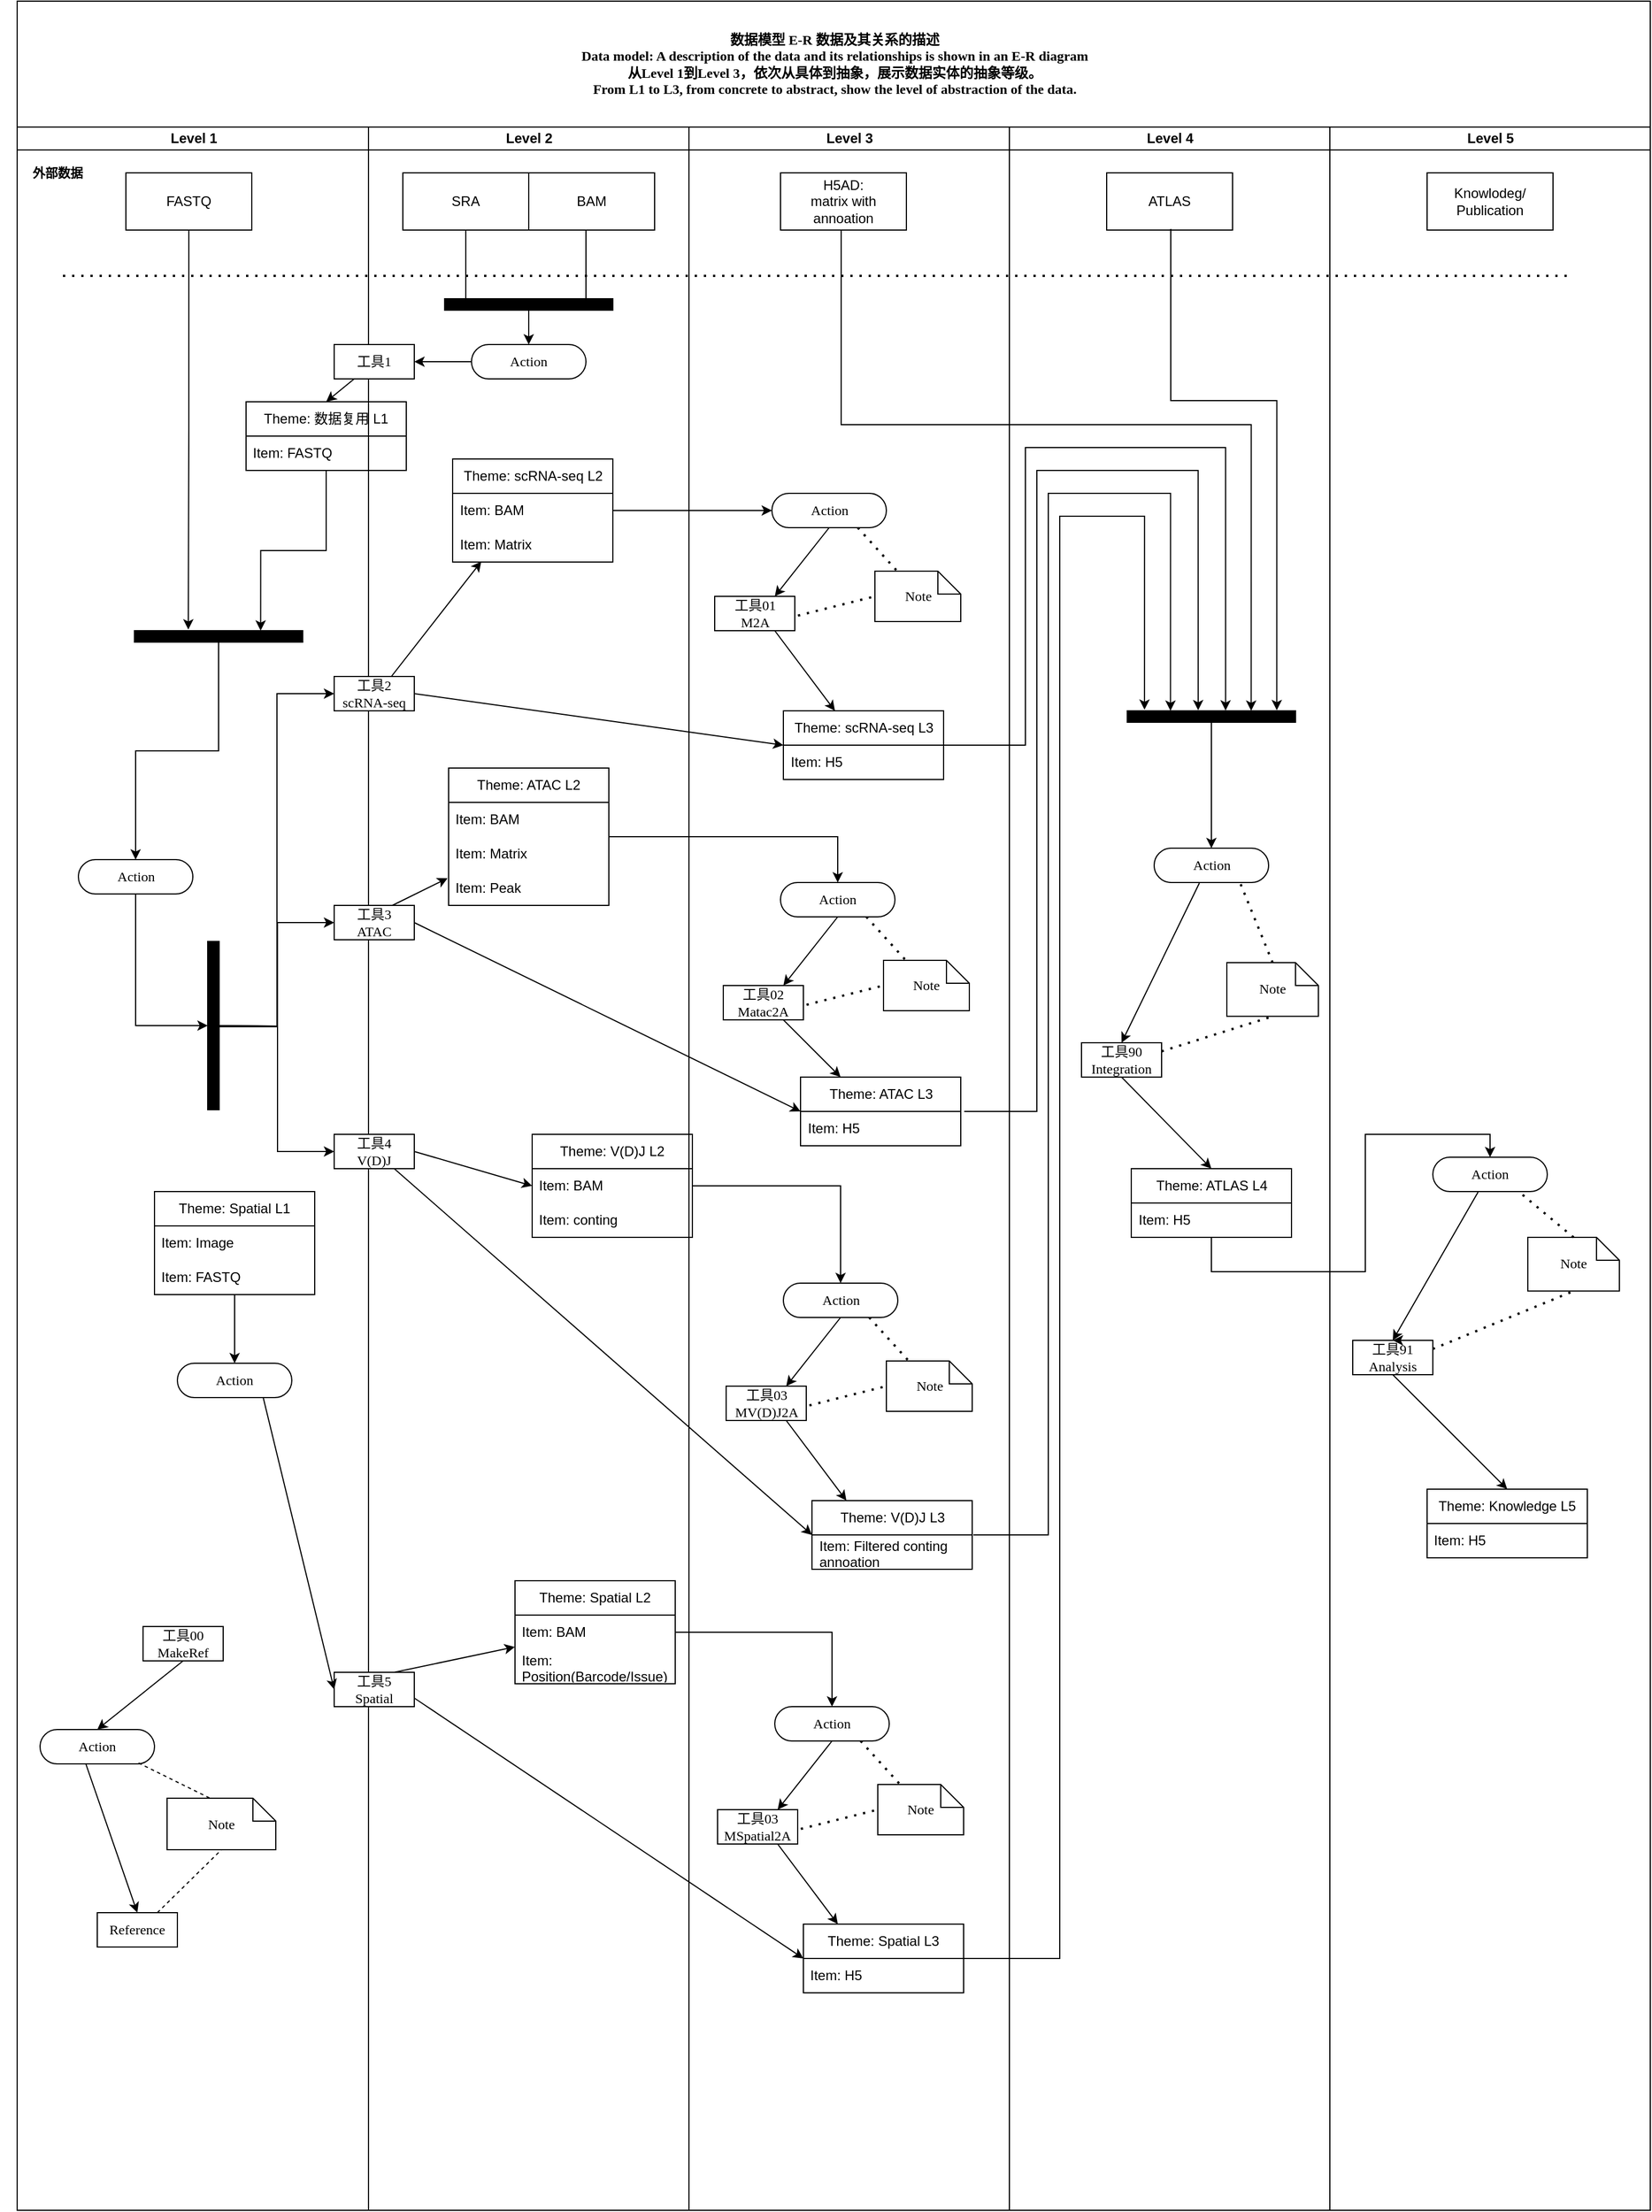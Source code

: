 <mxfile version="24.7.7">
  <diagram name="Page-1" id="0783ab3e-0a74-02c8-0abd-f7b4e66b4bec">
    <mxGraphModel grid="1" page="1" gridSize="10" guides="1" tooltips="1" connect="1" arrows="1" fold="1" pageScale="1" pageWidth="850" pageHeight="1100" background="none" math="0" shadow="0">
      <root>
        <mxCell id="0" />
        <mxCell id="1" parent="0" />
        <mxCell id="1c1d494c118603dd-1" value="&lt;div&gt;数据模型 E-R 数据及其关系的描述&lt;/div&gt;&lt;div&gt;Data model: A description of the data and its relationships is shown in an E-R diagram&lt;/div&gt;&lt;div&gt;从Level 1到Level 3，依次从具体到抽象，展示数据实体的抽象等级。&lt;/div&gt;&lt;div&gt;From L1 to L3, from concrete to abstract, show the level of abstraction of the data.&lt;br&gt;&lt;/div&gt;" style="swimlane;html=1;childLayout=stackLayout;startSize=110;rounded=0;shadow=0;comic=0;labelBackgroundColor=none;strokeWidth=1;fontFamily=Verdana;fontSize=12;align=center;movable=1;resizable=1;rotatable=1;deletable=1;editable=1;locked=0;connectable=1;points=[[0,0,0,0,0],[0,0.25,0,0,0],[0,0.5,0,0,0],[0,0.75,0,0,0],[0,1,0,0,0],[0.25,0,0,0,0],[0.25,1,0,0,0],[0.5,0,0,0,0],[0.5,1,0,0,0],[0.75,0,0,0,0],[0.75,1,0,0,0],[1,0,0,0,0],[1,0.25,0,0,0],[1,0.5,0,0,0],[1,0.75,0,0,0],[1,1,0,0,0]];" vertex="1" parent="1">
          <mxGeometry x="-10" width="1427" height="1930" as="geometry" />
        </mxCell>
        <mxCell id="1c1d494c118603dd-2" value="Level 1" style="swimlane;html=1;startSize=20;" vertex="1" parent="1c1d494c118603dd-1">
          <mxGeometry y="110" width="307" height="1820" as="geometry" />
        </mxCell>
        <mxCell id="jTdXVIfV6DOfH2PD621m-71" value="FASTQ" style="html=1;whiteSpace=wrap;" vertex="1" parent="1c1d494c118603dd-2">
          <mxGeometry x="95" y="40" width="110" height="50" as="geometry" />
        </mxCell>
        <mxCell id="Zb2ArQLjYNTlfSsmac3W-52" style="edgeStyle=orthogonalEdgeStyle;rounded=0;orthogonalLoop=1;jettySize=auto;html=1;entryX=0.5;entryY=0;entryDx=0;entryDy=0;" edge="1" parent="1c1d494c118603dd-2" source="aQWnry6ZGIqSMwxMPUUG-14" target="Zb2ArQLjYNTlfSsmac3W-50">
          <mxGeometry relative="1" as="geometry">
            <Array as="points">
              <mxPoint x="103" y="785" />
            </Array>
          </mxGeometry>
        </mxCell>
        <mxCell id="aQWnry6ZGIqSMwxMPUUG-14" value="Action" style="rounded=1;whiteSpace=wrap;html=1;shadow=0;comic=0;labelBackgroundColor=none;strokeWidth=1;fontFamily=Verdana;fontSize=12;align=center;arcSize=50;" vertex="1" parent="1c1d494c118603dd-2">
          <mxGeometry x="53.5" y="640" width="100" height="30" as="geometry" />
        </mxCell>
        <mxCell id="aQWnry6ZGIqSMwxMPUUG-18" value="" style="endArrow=none;dashed=1;html=1;dashPattern=1 3;strokeWidth=2;rounded=0;" edge="1" parent="1c1d494c118603dd-2">
          <mxGeometry width="50" height="50" relative="1" as="geometry">
            <mxPoint x="40" y="130" as="sourcePoint" />
            <mxPoint x="1360" y="130" as="targetPoint" />
          </mxGeometry>
        </mxCell>
        <mxCell id="aQWnry6ZGIqSMwxMPUUG-20" value="&lt;p style=&quot;line-height: 120%; font-size: 11px;&quot;&gt;外部数据&lt;/p&gt;" style="text;strokeColor=none;fillColor=none;html=1;fontSize=24;fontStyle=1;verticalAlign=middle;align=center;" vertex="1" parent="1c1d494c118603dd-2">
          <mxGeometry x="-15" y="20" width="100" height="40" as="geometry" />
        </mxCell>
        <mxCell id="aQWnry6ZGIqSMwxMPUUG-63" value="" style="edgeStyle=orthogonalEdgeStyle;rounded=0;orthogonalLoop=1;jettySize=auto;html=1;" edge="1" parent="1c1d494c118603dd-2" source="aQWnry6ZGIqSMwxMPUUG-57" target="aQWnry6ZGIqSMwxMPUUG-14">
          <mxGeometry relative="1" as="geometry" />
        </mxCell>
        <mxCell id="aQWnry6ZGIqSMwxMPUUG-57" value="" style="whiteSpace=wrap;html=1;rounded=0;shadow=0;comic=0;labelBackgroundColor=none;strokeWidth=1;fillColor=#000000;fontFamily=Verdana;fontSize=12;align=center;rotation=0;" vertex="1" parent="1c1d494c118603dd-2">
          <mxGeometry x="102.5" y="440" width="147" height="10" as="geometry" />
        </mxCell>
        <mxCell id="aQWnry6ZGIqSMwxMPUUG-82" style="edgeStyle=orthogonalEdgeStyle;rounded=0;orthogonalLoop=1;jettySize=auto;html=1;entryX=0.75;entryY=0;entryDx=0;entryDy=0;" edge="1" parent="1c1d494c118603dd-2" source="aQWnry6ZGIqSMwxMPUUG-43" target="aQWnry6ZGIqSMwxMPUUG-57">
          <mxGeometry relative="1" as="geometry">
            <Array as="points">
              <mxPoint x="270" y="370" />
              <mxPoint x="213" y="370" />
            </Array>
          </mxGeometry>
        </mxCell>
        <mxCell id="aQWnry6ZGIqSMwxMPUUG-43" value="Theme: 数据复用 L1" style="swimlane;fontStyle=0;childLayout=stackLayout;horizontal=1;startSize=30;horizontalStack=0;resizeParent=1;resizeParentMax=0;resizeLast=0;collapsible=1;marginBottom=0;whiteSpace=wrap;html=1;" vertex="1" parent="1c1d494c118603dd-2">
          <mxGeometry x="200" y="240" width="140" height="60" as="geometry">
            <mxRectangle x="60" y="170" width="150" height="30" as="alternateBounds" />
          </mxGeometry>
        </mxCell>
        <mxCell id="aQWnry6ZGIqSMwxMPUUG-44" value="&lt;div&gt;&lt;span style=&quot;background-color: initial;&quot;&gt;Item: FASTQ&lt;/span&gt;&lt;br&gt;&lt;/div&gt;" style="text;strokeColor=none;fillColor=none;align=left;verticalAlign=middle;spacingLeft=4;spacingRight=4;overflow=hidden;points=[[0,0.5],[1,0.5]];portConstraint=eastwest;rotatable=0;whiteSpace=wrap;html=1;" vertex="1" parent="aQWnry6ZGIqSMwxMPUUG-43">
          <mxGeometry y="30" width="140" height="30" as="geometry" />
        </mxCell>
        <mxCell id="aQWnry6ZGIqSMwxMPUUG-81" style="edgeStyle=orthogonalEdgeStyle;rounded=0;orthogonalLoop=1;jettySize=auto;html=1;entryX=0.32;entryY=-0.1;entryDx=0;entryDy=0;entryPerimeter=0;" edge="1" parent="1c1d494c118603dd-2" source="jTdXVIfV6DOfH2PD621m-71" target="aQWnry6ZGIqSMwxMPUUG-57">
          <mxGeometry relative="1" as="geometry" />
        </mxCell>
        <mxCell id="aQWnry6ZGIqSMwxMPUUG-106" value="工具00&lt;div&gt;MakeRef&lt;br&gt;&lt;/div&gt;" style="rounded=0;whiteSpace=wrap;html=1;shadow=0;comic=0;labelBackgroundColor=none;strokeWidth=1;fontFamily=Verdana;fontSize=12;align=center;arcSize=50;" vertex="1" parent="1c1d494c118603dd-2">
          <mxGeometry x="110" y="1310" width="70" height="30" as="geometry" />
        </mxCell>
        <mxCell id="aQWnry6ZGIqSMwxMPUUG-120" value="Action" style="rounded=1;whiteSpace=wrap;html=1;shadow=0;comic=0;labelBackgroundColor=none;strokeWidth=1;fontFamily=Verdana;fontSize=12;align=center;arcSize=50;" vertex="1" parent="1c1d494c118603dd-2">
          <mxGeometry x="20" y="1400" width="100" height="30" as="geometry" />
        </mxCell>
        <mxCell id="aQWnry6ZGIqSMwxMPUUG-125" value="Reference" style="rounded=0;whiteSpace=wrap;html=1;shadow=0;comic=0;labelBackgroundColor=none;strokeWidth=1;fontFamily=Verdana;fontSize=12;align=center;arcSize=50;" vertex="1" parent="1c1d494c118603dd-2">
          <mxGeometry x="70" y="1560" width="70" height="30" as="geometry" />
        </mxCell>
        <mxCell id="aQWnry6ZGIqSMwxMPUUG-128" value="Note" style="shape=note;whiteSpace=wrap;html=1;rounded=0;shadow=0;comic=0;labelBackgroundColor=none;strokeWidth=1;fontFamily=Verdana;fontSize=12;align=center;size=20;" vertex="1" parent="1c1d494c118603dd-2">
          <mxGeometry x="131" y="1460" width="95" height="45" as="geometry" />
        </mxCell>
        <mxCell id="aQWnry6ZGIqSMwxMPUUG-129" value="" style="endArrow=none;dashed=1;html=1;rounded=0;exitX=0.861;exitY=0.975;exitDx=0;exitDy=0;exitPerimeter=0;entryX=0;entryY=0;entryDx=37.5;entryDy=0;entryPerimeter=0;" edge="1" parent="1c1d494c118603dd-2" source="aQWnry6ZGIqSMwxMPUUG-120" target="aQWnry6ZGIqSMwxMPUUG-128">
          <mxGeometry width="50" height="50" relative="1" as="geometry">
            <mxPoint x="410" y="1450" as="sourcePoint" />
            <mxPoint x="460" y="1400" as="targetPoint" />
          </mxGeometry>
        </mxCell>
        <mxCell id="aQWnry6ZGIqSMwxMPUUG-131" value="" style="endArrow=none;dashed=1;html=1;rounded=0;entryX=0.5;entryY=1;entryDx=0;entryDy=0;entryPerimeter=0;exitX=0.75;exitY=0;exitDx=0;exitDy=0;" edge="1" parent="1c1d494c118603dd-2" source="aQWnry6ZGIqSMwxMPUUG-125" target="aQWnry6ZGIqSMwxMPUUG-128">
          <mxGeometry width="50" height="50" relative="1" as="geometry">
            <mxPoint x="90" y="1570" as="sourcePoint" />
            <mxPoint x="140" y="1520" as="targetPoint" />
          </mxGeometry>
        </mxCell>
        <mxCell id="aQWnry6ZGIqSMwxMPUUG-151" value="" style="endArrow=classic;html=1;rounded=0;entryX=0.5;entryY=0;entryDx=0;entryDy=0;" edge="1" parent="1c1d494c118603dd-2" target="aQWnry6ZGIqSMwxMPUUG-125">
          <mxGeometry width="50" height="50" relative="1" as="geometry">
            <mxPoint x="60" y="1430" as="sourcePoint" />
            <mxPoint x="110" y="1380" as="targetPoint" />
          </mxGeometry>
        </mxCell>
        <mxCell id="aQWnry6ZGIqSMwxMPUUG-152" value="" style="endArrow=classic;html=1;rounded=0;entryX=0.5;entryY=0;entryDx=0;entryDy=0;exitX=0.5;exitY=1;exitDx=0;exitDy=0;" edge="1" parent="1c1d494c118603dd-2" source="aQWnry6ZGIqSMwxMPUUG-106" target="aQWnry6ZGIqSMwxMPUUG-120">
          <mxGeometry width="50" height="50" relative="1" as="geometry">
            <mxPoint x="120" y="1390" as="sourcePoint" />
            <mxPoint x="170" y="1340" as="targetPoint" />
          </mxGeometry>
        </mxCell>
        <mxCell id="Zb2ArQLjYNTlfSsmac3W-50" value="" style="whiteSpace=wrap;html=1;rounded=0;shadow=0;comic=0;labelBackgroundColor=none;strokeWidth=1;fillColor=#000000;fontFamily=Verdana;fontSize=12;align=center;rotation=-90;" vertex="1" parent="1c1d494c118603dd-2">
          <mxGeometry x="98" y="780" width="147" height="10" as="geometry" />
        </mxCell>
        <mxCell id="Zb2ArQLjYNTlfSsmac3W-78" style="edgeStyle=orthogonalEdgeStyle;rounded=0;orthogonalLoop=1;jettySize=auto;html=1;entryX=0.5;entryY=0;entryDx=0;entryDy=0;" edge="1" parent="1c1d494c118603dd-2" source="Zb2ArQLjYNTlfSsmac3W-53" target="Zb2ArQLjYNTlfSsmac3W-77">
          <mxGeometry relative="1" as="geometry" />
        </mxCell>
        <mxCell id="Zb2ArQLjYNTlfSsmac3W-53" value="Theme: Spatial L1" style="swimlane;fontStyle=0;childLayout=stackLayout;horizontal=1;startSize=30;horizontalStack=0;resizeParent=1;resizeParentMax=0;resizeLast=0;collapsible=1;marginBottom=0;whiteSpace=wrap;html=1;" vertex="1" parent="1c1d494c118603dd-2">
          <mxGeometry x="120" y="930" width="140" height="90" as="geometry">
            <mxRectangle x="70" y="365" width="100" height="30" as="alternateBounds" />
          </mxGeometry>
        </mxCell>
        <mxCell id="Zb2ArQLjYNTlfSsmac3W-54" value="Item: Image" style="text;strokeColor=none;fillColor=none;align=left;verticalAlign=middle;spacingLeft=4;spacingRight=4;overflow=hidden;points=[[0,0.5],[1,0.5]];portConstraint=eastwest;rotatable=0;whiteSpace=wrap;html=1;" vertex="1" parent="Zb2ArQLjYNTlfSsmac3W-53">
          <mxGeometry y="30" width="140" height="30" as="geometry" />
        </mxCell>
        <mxCell id="Zb2ArQLjYNTlfSsmac3W-76" value="Item: FASTQ" style="text;strokeColor=none;fillColor=none;align=left;verticalAlign=middle;spacingLeft=4;spacingRight=4;overflow=hidden;points=[[0,0.5],[1,0.5]];portConstraint=eastwest;rotatable=0;whiteSpace=wrap;html=1;" vertex="1" parent="Zb2ArQLjYNTlfSsmac3W-53">
          <mxGeometry y="60" width="140" height="30" as="geometry" />
        </mxCell>
        <mxCell id="Zb2ArQLjYNTlfSsmac3W-77" value="Action" style="rounded=1;whiteSpace=wrap;html=1;shadow=0;comic=0;labelBackgroundColor=none;strokeWidth=1;fontFamily=Verdana;fontSize=12;align=center;arcSize=50;" vertex="1" parent="1c1d494c118603dd-2">
          <mxGeometry x="140" y="1080" width="100" height="30" as="geometry" />
        </mxCell>
        <mxCell id="1c1d494c118603dd-3" value="Level 2" style="swimlane;html=1;startSize=20;" vertex="1" parent="1c1d494c118603dd-1">
          <mxGeometry x="307" y="110" width="280" height="1820" as="geometry" />
        </mxCell>
        <mxCell id="aQWnry6ZGIqSMwxMPUUG-6" value="" style="edgeStyle=orthogonalEdgeStyle;rounded=0;orthogonalLoop=1;jettySize=auto;html=1;" edge="1" parent="1c1d494c118603dd-3" source="60571a20871a0731-3" target="1c1d494c118603dd-6">
          <mxGeometry relative="1" as="geometry" />
        </mxCell>
        <mxCell id="60571a20871a0731-3" value="" style="whiteSpace=wrap;html=1;rounded=0;shadow=0;comic=0;labelBackgroundColor=none;strokeWidth=1;fillColor=#000000;fontFamily=Verdana;fontSize=12;align=center;rotation=0;" vertex="1" parent="1c1d494c118603dd-3">
          <mxGeometry x="66.5" y="150" width="147" height="10" as="geometry" />
        </mxCell>
        <mxCell id="1c1d494c118603dd-14" value="工具2&lt;div&gt;scRNA-seq&lt;/div&gt;" style="rounded=0;whiteSpace=wrap;html=1;shadow=0;comic=0;labelBackgroundColor=none;strokeWidth=1;fontFamily=Verdana;fontSize=12;align=center;arcSize=50;" vertex="1" parent="1c1d494c118603dd-3">
          <mxGeometry x="-30" y="480" width="70" height="30" as="geometry" />
        </mxCell>
        <mxCell id="jTdXVIfV6DOfH2PD621m-72" value="SRA" style="html=1;whiteSpace=wrap;" vertex="1" parent="1c1d494c118603dd-3">
          <mxGeometry x="30" y="40" width="110" height="50" as="geometry" />
        </mxCell>
        <mxCell id="jTdXVIfV6DOfH2PD621m-73" value="BAM" style="html=1;whiteSpace=wrap;" vertex="1" parent="1c1d494c118603dd-3">
          <mxGeometry x="140" y="40" width="110" height="50" as="geometry" />
        </mxCell>
        <mxCell id="1c1d494c118603dd-10" value="工具1" style="rounded=0;whiteSpace=wrap;html=1;shadow=0;comic=0;labelBackgroundColor=none;strokeWidth=1;fontFamily=Verdana;fontSize=12;align=center;arcSize=50;" vertex="1" parent="1c1d494c118603dd-3">
          <mxGeometry x="-30" y="190" width="70" height="30" as="geometry" />
        </mxCell>
        <mxCell id="aQWnry6ZGIqSMwxMPUUG-8" value="" style="edgeStyle=orthogonalEdgeStyle;rounded=0;orthogonalLoop=1;jettySize=auto;html=1;entryX=1;entryY=0.5;entryDx=0;entryDy=0;" edge="1" parent="1c1d494c118603dd-3" source="1c1d494c118603dd-6" target="1c1d494c118603dd-10">
          <mxGeometry relative="1" as="geometry" />
        </mxCell>
        <mxCell id="1c1d494c118603dd-6" value="Action" style="rounded=1;whiteSpace=wrap;html=1;shadow=0;comic=0;labelBackgroundColor=none;strokeWidth=1;fontFamily=Verdana;fontSize=12;align=center;arcSize=50;" vertex="1" parent="1c1d494c118603dd-3">
          <mxGeometry x="90" y="190" width="100" height="30" as="geometry" />
        </mxCell>
        <mxCell id="aQWnry6ZGIqSMwxMPUUG-23" value="Theme: scRNA-seq L2" style="swimlane;fontStyle=0;childLayout=stackLayout;horizontal=1;startSize=30;horizontalStack=0;resizeParent=1;resizeParentMax=0;resizeLast=0;collapsible=1;marginBottom=0;whiteSpace=wrap;html=1;" vertex="1" parent="1c1d494c118603dd-3">
          <mxGeometry x="73.5" y="290" width="140" height="90" as="geometry">
            <mxRectangle x="70" y="365" width="100" height="30" as="alternateBounds" />
          </mxGeometry>
        </mxCell>
        <mxCell id="aQWnry6ZGIqSMwxMPUUG-24" value="Item: BAM" style="text;strokeColor=none;fillColor=none;align=left;verticalAlign=middle;spacingLeft=4;spacingRight=4;overflow=hidden;points=[[0,0.5],[1,0.5]];portConstraint=eastwest;rotatable=0;whiteSpace=wrap;html=1;" vertex="1" parent="aQWnry6ZGIqSMwxMPUUG-23">
          <mxGeometry y="30" width="140" height="30" as="geometry" />
        </mxCell>
        <mxCell id="aQWnry6ZGIqSMwxMPUUG-25" value="Item:&amp;nbsp;Matrix" style="text;strokeColor=none;fillColor=none;align=left;verticalAlign=middle;spacingLeft=4;spacingRight=4;overflow=hidden;points=[[0,0.5],[1,0.5]];portConstraint=eastwest;rotatable=0;whiteSpace=wrap;html=1;" vertex="1" parent="aQWnry6ZGIqSMwxMPUUG-23">
          <mxGeometry y="60" width="140" height="30" as="geometry" />
        </mxCell>
        <mxCell id="aQWnry6ZGIqSMwxMPUUG-53" value="" style="endArrow=none;html=1;rounded=0;entryX=0.5;entryY=1;entryDx=0;entryDy=0;" edge="1" parent="1c1d494c118603dd-3" target="jTdXVIfV6DOfH2PD621m-72">
          <mxGeometry width="50" height="50" relative="1" as="geometry">
            <mxPoint x="85" y="150" as="sourcePoint" />
            <mxPoint x="135" y="100" as="targetPoint" />
          </mxGeometry>
        </mxCell>
        <mxCell id="aQWnry6ZGIqSMwxMPUUG-54" value="" style="endArrow=none;html=1;rounded=0;entryX=0.5;entryY=1;entryDx=0;entryDy=0;" edge="1" parent="1c1d494c118603dd-3">
          <mxGeometry width="50" height="50" relative="1" as="geometry">
            <mxPoint x="190" y="150" as="sourcePoint" />
            <mxPoint x="190" y="90" as="targetPoint" />
          </mxGeometry>
        </mxCell>
        <mxCell id="aQWnry6ZGIqSMwxMPUUG-85" value="" style="endArrow=classic;html=1;rounded=0;entryX=0.179;entryY=0.983;entryDx=0;entryDy=0;entryPerimeter=0;" edge="1" parent="1c1d494c118603dd-3" target="aQWnry6ZGIqSMwxMPUUG-25">
          <mxGeometry width="50" height="50" relative="1" as="geometry">
            <mxPoint x="20" y="480" as="sourcePoint" />
            <mxPoint x="70" y="430" as="targetPoint" />
          </mxGeometry>
        </mxCell>
        <mxCell id="aQWnry6ZGIqSMwxMPUUG-90" value="工具3&lt;div&gt;ATAC&lt;/div&gt;" style="rounded=0;whiteSpace=wrap;html=1;shadow=0;comic=0;labelBackgroundColor=none;strokeWidth=1;fontFamily=Verdana;fontSize=12;align=center;arcSize=50;" vertex="1" parent="1c1d494c118603dd-3">
          <mxGeometry x="-30" y="680" width="70" height="30" as="geometry" />
        </mxCell>
        <mxCell id="aQWnry6ZGIqSMwxMPUUG-92" value="Theme: ATAC L2" style="swimlane;fontStyle=0;childLayout=stackLayout;horizontal=1;startSize=30;horizontalStack=0;resizeParent=1;resizeParentMax=0;resizeLast=0;collapsible=1;marginBottom=0;whiteSpace=wrap;html=1;" vertex="1" parent="1c1d494c118603dd-3">
          <mxGeometry x="70" y="560" width="140" height="120" as="geometry">
            <mxRectangle x="70" y="365" width="100" height="30" as="alternateBounds" />
          </mxGeometry>
        </mxCell>
        <mxCell id="aQWnry6ZGIqSMwxMPUUG-93" value="Item: BAM" style="text;strokeColor=none;fillColor=none;align=left;verticalAlign=middle;spacingLeft=4;spacingRight=4;overflow=hidden;points=[[0,0.5],[1,0.5]];portConstraint=eastwest;rotatable=0;whiteSpace=wrap;html=1;" vertex="1" parent="aQWnry6ZGIqSMwxMPUUG-92">
          <mxGeometry y="30" width="140" height="30" as="geometry" />
        </mxCell>
        <mxCell id="aQWnry6ZGIqSMwxMPUUG-94" value="Item:&amp;nbsp;Matrix" style="text;strokeColor=none;fillColor=none;align=left;verticalAlign=middle;spacingLeft=4;spacingRight=4;overflow=hidden;points=[[0,0.5],[1,0.5]];portConstraint=eastwest;rotatable=0;whiteSpace=wrap;html=1;" vertex="1" parent="aQWnry6ZGIqSMwxMPUUG-92">
          <mxGeometry y="60" width="140" height="30" as="geometry" />
        </mxCell>
        <mxCell id="aQWnry6ZGIqSMwxMPUUG-97" value="Item: Peak" style="text;strokeColor=none;fillColor=none;align=left;verticalAlign=middle;spacingLeft=4;spacingRight=4;overflow=hidden;points=[[0,0.5],[1,0.5]];portConstraint=eastwest;rotatable=0;whiteSpace=wrap;html=1;" vertex="1" parent="aQWnry6ZGIqSMwxMPUUG-92">
          <mxGeometry y="90" width="140" height="30" as="geometry" />
        </mxCell>
        <mxCell id="aQWnry6ZGIqSMwxMPUUG-101" value="" style="endArrow=classic;html=1;rounded=0;entryX=-0.006;entryY=0.208;entryDx=0;entryDy=0;entryPerimeter=0;" edge="1" parent="1c1d494c118603dd-3" target="aQWnry6ZGIqSMwxMPUUG-97">
          <mxGeometry width="50" height="50" relative="1" as="geometry">
            <mxPoint x="20.84" y="680" as="sourcePoint" />
            <mxPoint x="66.5" y="630.75" as="targetPoint" />
          </mxGeometry>
        </mxCell>
        <mxCell id="aQWnry6ZGIqSMwxMPUUG-104" value="工具4&lt;div&gt;V(D)J&lt;/div&gt;" style="rounded=0;whiteSpace=wrap;html=1;shadow=0;comic=0;labelBackgroundColor=none;strokeWidth=1;fontFamily=Verdana;fontSize=12;align=center;arcSize=50;" vertex="1" parent="1c1d494c118603dd-3">
          <mxGeometry x="-30" y="880" width="70" height="30" as="geometry" />
        </mxCell>
        <mxCell id="Zb2ArQLjYNTlfSsmac3W-18" value="Theme: V(D)J L2" style="swimlane;fontStyle=0;childLayout=stackLayout;horizontal=1;startSize=30;horizontalStack=0;resizeParent=1;resizeParentMax=0;resizeLast=0;collapsible=1;marginBottom=0;whiteSpace=wrap;html=1;" vertex="1" parent="1c1d494c118603dd-3">
          <mxGeometry x="143" y="880" width="140" height="90" as="geometry">
            <mxRectangle x="70" y="365" width="100" height="30" as="alternateBounds" />
          </mxGeometry>
        </mxCell>
        <mxCell id="Zb2ArQLjYNTlfSsmac3W-19" value="Item: BAM" style="text;strokeColor=none;fillColor=none;align=left;verticalAlign=middle;spacingLeft=4;spacingRight=4;overflow=hidden;points=[[0,0.5],[1,0.5]];portConstraint=eastwest;rotatable=0;whiteSpace=wrap;html=1;" vertex="1" parent="Zb2ArQLjYNTlfSsmac3W-18">
          <mxGeometry y="30" width="140" height="30" as="geometry" />
        </mxCell>
        <mxCell id="Zb2ArQLjYNTlfSsmac3W-21" value="Item: conting" style="text;strokeColor=none;fillColor=none;align=left;verticalAlign=middle;spacingLeft=4;spacingRight=4;overflow=hidden;points=[[0,0.5],[1,0.5]];portConstraint=eastwest;rotatable=0;whiteSpace=wrap;html=1;" vertex="1" parent="Zb2ArQLjYNTlfSsmac3W-18">
          <mxGeometry y="60" width="140" height="30" as="geometry" />
        </mxCell>
        <mxCell id="Zb2ArQLjYNTlfSsmac3W-38" value="工具5&lt;div&gt;Spatial&lt;br&gt;&lt;/div&gt;" style="rounded=0;whiteSpace=wrap;html=1;shadow=0;comic=0;labelBackgroundColor=none;strokeWidth=1;fontFamily=Verdana;fontSize=12;align=center;arcSize=50;" vertex="1" parent="1c1d494c118603dd-3">
          <mxGeometry x="-30" y="1350" width="70" height="30" as="geometry" />
        </mxCell>
        <mxCell id="Zb2ArQLjYNTlfSsmac3W-47" value="Theme: Spatial L2" style="swimlane;fontStyle=0;childLayout=stackLayout;horizontal=1;startSize=30;horizontalStack=0;resizeParent=1;resizeParentMax=0;resizeLast=0;collapsible=1;marginBottom=0;whiteSpace=wrap;html=1;" vertex="1" parent="1c1d494c118603dd-3">
          <mxGeometry x="128" y="1270" width="140" height="90" as="geometry">
            <mxRectangle x="66.5" y="1220" width="100" height="30" as="alternateBounds" />
          </mxGeometry>
        </mxCell>
        <mxCell id="Zb2ArQLjYNTlfSsmac3W-48" value="Item: BAM" style="text;strokeColor=none;fillColor=none;align=left;verticalAlign=middle;spacingLeft=4;spacingRight=4;overflow=hidden;points=[[0,0.5],[1,0.5]];portConstraint=eastwest;rotatable=0;whiteSpace=wrap;html=1;" vertex="1" parent="Zb2ArQLjYNTlfSsmac3W-47">
          <mxGeometry y="30" width="140" height="30" as="geometry" />
        </mxCell>
        <mxCell id="Zb2ArQLjYNTlfSsmac3W-49" value="Item: Position(Barcode/Issue)" style="text;strokeColor=none;fillColor=none;align=left;verticalAlign=middle;spacingLeft=4;spacingRight=4;overflow=hidden;points=[[0,0.5],[1,0.5]];portConstraint=eastwest;rotatable=0;whiteSpace=wrap;html=1;" vertex="1" parent="Zb2ArQLjYNTlfSsmac3W-47">
          <mxGeometry y="60" width="140" height="30" as="geometry" />
        </mxCell>
        <mxCell id="Zb2ArQLjYNTlfSsmac3W-80" value="" style="endArrow=classic;html=1;rounded=0;exitX=0.75;exitY=0;exitDx=0;exitDy=0;entryX=-0.001;entryY=0.928;entryDx=0;entryDy=0;entryPerimeter=0;" edge="1" parent="1c1d494c118603dd-3" source="Zb2ArQLjYNTlfSsmac3W-38" target="Zb2ArQLjYNTlfSsmac3W-48">
          <mxGeometry width="50" height="50" relative="1" as="geometry">
            <mxPoint x="53" y="1140" as="sourcePoint" />
            <mxPoint x="103" y="1090" as="targetPoint" />
          </mxGeometry>
        </mxCell>
        <mxCell id="Zb2ArQLjYNTlfSsmac3W-143" value="" style="endArrow=classic;html=1;rounded=0;entryX=0;entryY=0.5;entryDx=0;entryDy=0;exitX=1;exitY=0.5;exitDx=0;exitDy=0;" edge="1" parent="1c1d494c118603dd-3" source="aQWnry6ZGIqSMwxMPUUG-104" target="Zb2ArQLjYNTlfSsmac3W-19">
          <mxGeometry width="50" height="50" relative="1" as="geometry">
            <mxPoint x="43" y="900" as="sourcePoint" />
            <mxPoint x="93" y="850" as="targetPoint" />
          </mxGeometry>
        </mxCell>
        <mxCell id="1c1d494c118603dd-4" value="Level 3" style="swimlane;html=1;startSize=20;" vertex="1" parent="1c1d494c118603dd-1">
          <mxGeometry x="587" y="110" width="280" height="1820" as="geometry">
            <mxRectangle x="500" y="20" width="40" height="970" as="alternateBounds" />
          </mxGeometry>
        </mxCell>
        <mxCell id="aQWnry6ZGIqSMwxMPUUG-19" value="&lt;div&gt;H5AD: &lt;br&gt;&lt;/div&gt;&lt;div&gt;matrix with annoation&lt;br&gt;&lt;/div&gt;" style="html=1;whiteSpace=wrap;" vertex="1" parent="1c1d494c118603dd-4">
          <mxGeometry x="80" y="40" width="110" height="50" as="geometry" />
        </mxCell>
        <mxCell id="aQWnry6ZGIqSMwxMPUUG-31" value="Theme: scRNA-seq L3" style="swimlane;fontStyle=0;childLayout=stackLayout;horizontal=1;startSize=30;horizontalStack=0;resizeParent=1;resizeParentMax=0;resizeLast=0;collapsible=1;marginBottom=0;whiteSpace=wrap;html=1;" vertex="1" parent="1c1d494c118603dd-4">
          <mxGeometry x="82.5" y="510" width="140" height="60" as="geometry">
            <mxRectangle x="70" y="365" width="100" height="30" as="alternateBounds" />
          </mxGeometry>
        </mxCell>
        <mxCell id="aQWnry6ZGIqSMwxMPUUG-32" value="Item: H5" style="text;strokeColor=none;fillColor=none;align=left;verticalAlign=middle;spacingLeft=4;spacingRight=4;overflow=hidden;points=[[0,0.5],[1,0.5]];portConstraint=eastwest;rotatable=0;whiteSpace=wrap;html=1;" vertex="1" parent="aQWnry6ZGIqSMwxMPUUG-31">
          <mxGeometry y="30" width="140" height="30" as="geometry" />
        </mxCell>
        <mxCell id="aQWnry6ZGIqSMwxMPUUG-98" value="Theme: ATAC L3" style="swimlane;fontStyle=0;childLayout=stackLayout;horizontal=1;startSize=30;horizontalStack=0;resizeParent=1;resizeParentMax=0;resizeLast=0;collapsible=1;marginBottom=0;whiteSpace=wrap;html=1;" vertex="1" parent="1c1d494c118603dd-4">
          <mxGeometry x="97.5" y="830" width="140" height="60" as="geometry">
            <mxRectangle x="70" y="365" width="100" height="30" as="alternateBounds" />
          </mxGeometry>
        </mxCell>
        <mxCell id="aQWnry6ZGIqSMwxMPUUG-99" value="Item:&amp;nbsp;&lt;span style=&quot;background-color: initial;&quot;&gt;H5&lt;/span&gt;" style="text;strokeColor=none;fillColor=none;align=left;verticalAlign=middle;spacingLeft=4;spacingRight=4;overflow=hidden;points=[[0,0.5],[1,0.5]];portConstraint=eastwest;rotatable=0;whiteSpace=wrap;html=1;" vertex="1" parent="aQWnry6ZGIqSMwxMPUUG-98">
          <mxGeometry y="30" width="140" height="30" as="geometry" />
        </mxCell>
        <mxCell id="aQWnry6ZGIqSMwxMPUUG-124" value="工具01&lt;div&gt;M2A&lt;/div&gt;" style="rounded=0;whiteSpace=wrap;html=1;shadow=0;comic=0;labelBackgroundColor=none;strokeWidth=1;fontFamily=Verdana;fontSize=12;align=center;arcSize=50;" vertex="1" parent="1c1d494c118603dd-4">
          <mxGeometry x="22.5" y="410" width="70" height="30" as="geometry" />
        </mxCell>
        <mxCell id="aQWnry6ZGIqSMwxMPUUG-121" value="Action" style="rounded=1;whiteSpace=wrap;html=1;shadow=0;comic=0;labelBackgroundColor=none;strokeWidth=1;fontFamily=Verdana;fontSize=12;align=center;arcSize=50;" vertex="1" parent="1c1d494c118603dd-4">
          <mxGeometry x="72.5" y="320" width="100" height="30" as="geometry" />
        </mxCell>
        <mxCell id="aQWnry6ZGIqSMwxMPUUG-141" value="Note" style="shape=note;whiteSpace=wrap;html=1;rounded=0;shadow=0;comic=0;labelBackgroundColor=none;strokeWidth=1;fontFamily=Verdana;fontSize=12;align=center;size=20;" vertex="1" parent="1c1d494c118603dd-4">
          <mxGeometry x="162.5" y="388" width="75" height="44" as="geometry" />
        </mxCell>
        <mxCell id="aQWnry6ZGIqSMwxMPUUG-146" value="" style="endArrow=classic;html=1;rounded=0;entryX=0.75;entryY=0;entryDx=0;entryDy=0;exitX=0.5;exitY=1;exitDx=0;exitDy=0;" edge="1" parent="1c1d494c118603dd-4" source="aQWnry6ZGIqSMwxMPUUG-121" target="aQWnry6ZGIqSMwxMPUUG-124">
          <mxGeometry width="50" height="50" relative="1" as="geometry">
            <mxPoint x="82.5" y="400" as="sourcePoint" />
            <mxPoint x="132.5" y="350" as="targetPoint" />
          </mxGeometry>
        </mxCell>
        <mxCell id="aQWnry6ZGIqSMwxMPUUG-147" value="" style="endArrow=classic;html=1;rounded=0;exitX=0.75;exitY=1;exitDx=0;exitDy=0;entryX=0.322;entryY=0;entryDx=0;entryDy=0;entryPerimeter=0;" edge="1" parent="1c1d494c118603dd-4" source="aQWnry6ZGIqSMwxMPUUG-124" target="aQWnry6ZGIqSMwxMPUUG-31">
          <mxGeometry width="50" height="50" relative="1" as="geometry">
            <mxPoint x="102.5" y="490" as="sourcePoint" />
            <mxPoint x="152.5" y="440" as="targetPoint" />
          </mxGeometry>
        </mxCell>
        <mxCell id="aQWnry6ZGIqSMwxMPUUG-148" value="" style="endArrow=none;dashed=1;html=1;dashPattern=1 3;strokeWidth=2;rounded=0;exitX=0.75;exitY=1;exitDx=0;exitDy=0;entryX=0.25;entryY=-0.019;entryDx=0;entryDy=0;entryPerimeter=0;" edge="1" parent="1c1d494c118603dd-4" source="aQWnry6ZGIqSMwxMPUUG-121" target="aQWnry6ZGIqSMwxMPUUG-141">
          <mxGeometry width="50" height="50" relative="1" as="geometry">
            <mxPoint x="102.5" y="460" as="sourcePoint" />
            <mxPoint x="152.5" y="410" as="targetPoint" />
          </mxGeometry>
        </mxCell>
        <mxCell id="aQWnry6ZGIqSMwxMPUUG-149" value="" style="endArrow=none;dashed=1;html=1;dashPattern=1 3;strokeWidth=2;rounded=0;entryX=0;entryY=0.5;entryDx=0;entryDy=0;entryPerimeter=0;exitX=1.039;exitY=0.561;exitDx=0;exitDy=0;exitPerimeter=0;" edge="1" parent="1c1d494c118603dd-4" source="aQWnry6ZGIqSMwxMPUUG-124" target="aQWnry6ZGIqSMwxMPUUG-141">
          <mxGeometry width="50" height="50" relative="1" as="geometry">
            <mxPoint x="162.5" y="510" as="sourcePoint" />
            <mxPoint x="212.5" y="460" as="targetPoint" />
          </mxGeometry>
        </mxCell>
        <mxCell id="Zb2ArQLjYNTlfSsmac3W-1" value="" style="endArrow=classic;html=1;rounded=0;entryX=0.75;entryY=0;entryDx=0;entryDy=0;exitX=0.5;exitY=1;exitDx=0;exitDy=0;" edge="1" parent="1c1d494c118603dd-4" source="Zb2ArQLjYNTlfSsmac3W-8" target="Zb2ArQLjYNTlfSsmac3W-7">
          <mxGeometry width="50" height="50" relative="1" as="geometry">
            <mxPoint x="90" y="740" as="sourcePoint" />
            <mxPoint x="140" y="690" as="targetPoint" />
          </mxGeometry>
        </mxCell>
        <mxCell id="Zb2ArQLjYNTlfSsmac3W-2" value="" style="endArrow=classic;html=1;rounded=0;exitX=0.75;exitY=1;exitDx=0;exitDy=0;entryX=0.25;entryY=0;entryDx=0;entryDy=0;" edge="1" parent="1c1d494c118603dd-4" source="Zb2ArQLjYNTlfSsmac3W-7" target="aQWnry6ZGIqSMwxMPUUG-98">
          <mxGeometry width="50" height="50" relative="1" as="geometry">
            <mxPoint x="110" y="830" as="sourcePoint" />
            <mxPoint x="135.08" y="850" as="targetPoint" />
          </mxGeometry>
        </mxCell>
        <mxCell id="Zb2ArQLjYNTlfSsmac3W-3" value="" style="endArrow=none;dashed=1;html=1;dashPattern=1 3;strokeWidth=2;rounded=0;exitX=0.75;exitY=1;exitDx=0;exitDy=0;entryX=0.25;entryY=-0.019;entryDx=0;entryDy=0;entryPerimeter=0;" edge="1" parent="1c1d494c118603dd-4" source="Zb2ArQLjYNTlfSsmac3W-8" target="Zb2ArQLjYNTlfSsmac3W-9">
          <mxGeometry width="50" height="50" relative="1" as="geometry">
            <mxPoint x="110" y="800" as="sourcePoint" />
            <mxPoint x="160" y="750" as="targetPoint" />
          </mxGeometry>
        </mxCell>
        <mxCell id="Zb2ArQLjYNTlfSsmac3W-4" value="" style="endArrow=none;dashed=1;html=1;dashPattern=1 3;strokeWidth=2;rounded=0;entryX=0;entryY=0.5;entryDx=0;entryDy=0;entryPerimeter=0;exitX=1.039;exitY=0.561;exitDx=0;exitDy=0;exitPerimeter=0;" edge="1" parent="1c1d494c118603dd-4" source="Zb2ArQLjYNTlfSsmac3W-7" target="Zb2ArQLjYNTlfSsmac3W-9">
          <mxGeometry width="50" height="50" relative="1" as="geometry">
            <mxPoint x="170" y="850" as="sourcePoint" />
            <mxPoint x="220" y="800" as="targetPoint" />
          </mxGeometry>
        </mxCell>
        <mxCell id="Zb2ArQLjYNTlfSsmac3W-7" value="工具02&lt;div&gt;Matac2A&lt;/div&gt;" style="rounded=0;whiteSpace=wrap;html=1;shadow=0;comic=0;labelBackgroundColor=none;strokeWidth=1;fontFamily=Verdana;fontSize=12;align=center;arcSize=50;" vertex="1" parent="1c1d494c118603dd-4">
          <mxGeometry x="30" y="750" width="70" height="30" as="geometry" />
        </mxCell>
        <mxCell id="Zb2ArQLjYNTlfSsmac3W-8" value="Action" style="rounded=1;whiteSpace=wrap;html=1;shadow=0;comic=0;labelBackgroundColor=none;strokeWidth=1;fontFamily=Verdana;fontSize=12;align=center;arcSize=50;" vertex="1" parent="1c1d494c118603dd-4">
          <mxGeometry x="80" y="660" width="100" height="30" as="geometry" />
        </mxCell>
        <mxCell id="Zb2ArQLjYNTlfSsmac3W-9" value="Note" style="shape=note;whiteSpace=wrap;html=1;rounded=0;shadow=0;comic=0;labelBackgroundColor=none;strokeWidth=1;fontFamily=Verdana;fontSize=12;align=center;size=20;" vertex="1" parent="1c1d494c118603dd-4">
          <mxGeometry x="170" y="728" width="75" height="44" as="geometry" />
        </mxCell>
        <mxCell id="Zb2ArQLjYNTlfSsmac3W-23" value="Theme:&amp;nbsp;V(D)J L3" style="swimlane;fontStyle=0;childLayout=stackLayout;horizontal=1;startSize=30;horizontalStack=0;resizeParent=1;resizeParentMax=0;resizeLast=0;collapsible=1;marginBottom=0;whiteSpace=wrap;html=1;" vertex="1" parent="1c1d494c118603dd-4">
          <mxGeometry x="107.5" y="1200" width="140" height="60" as="geometry">
            <mxRectangle x="70" y="365" width="100" height="30" as="alternateBounds" />
          </mxGeometry>
        </mxCell>
        <mxCell id="Zb2ArQLjYNTlfSsmac3W-24" value="Item: &lt;span style=&quot;background-color: initial;&quot;&gt;Filtered conting annoation&lt;br&gt;&lt;/span&gt;" style="text;strokeColor=none;fillColor=none;align=left;verticalAlign=middle;spacingLeft=4;spacingRight=4;overflow=hidden;points=[[0,0.5],[1,0.5]];portConstraint=eastwest;rotatable=0;whiteSpace=wrap;html=1;" vertex="1" parent="Zb2ArQLjYNTlfSsmac3W-23">
          <mxGeometry y="30" width="140" height="30" as="geometry" />
        </mxCell>
        <mxCell id="Zb2ArQLjYNTlfSsmac3W-25" value="" style="endArrow=classic;html=1;rounded=0;entryX=0.75;entryY=0;entryDx=0;entryDy=0;exitX=0.5;exitY=1;exitDx=0;exitDy=0;" edge="1" parent="1c1d494c118603dd-4" source="Zb2ArQLjYNTlfSsmac3W-30" target="Zb2ArQLjYNTlfSsmac3W-29">
          <mxGeometry width="50" height="50" relative="1" as="geometry">
            <mxPoint x="92.5" y="1090" as="sourcePoint" />
            <mxPoint x="142.5" y="1040" as="targetPoint" />
          </mxGeometry>
        </mxCell>
        <mxCell id="Zb2ArQLjYNTlfSsmac3W-26" value="" style="endArrow=classic;html=1;rounded=0;exitX=0.75;exitY=1;exitDx=0;exitDy=0;entryX=0.322;entryY=0;entryDx=0;entryDy=0;entryPerimeter=0;" edge="1" parent="1c1d494c118603dd-4" source="Zb2ArQLjYNTlfSsmac3W-29">
          <mxGeometry width="50" height="50" relative="1" as="geometry">
            <mxPoint x="112.5" y="1180" as="sourcePoint" />
            <mxPoint x="137.58" y="1200" as="targetPoint" />
          </mxGeometry>
        </mxCell>
        <mxCell id="Zb2ArQLjYNTlfSsmac3W-27" value="" style="endArrow=none;dashed=1;html=1;dashPattern=1 3;strokeWidth=2;rounded=0;exitX=0.75;exitY=1;exitDx=0;exitDy=0;entryX=0.25;entryY=-0.019;entryDx=0;entryDy=0;entryPerimeter=0;" edge="1" parent="1c1d494c118603dd-4" source="Zb2ArQLjYNTlfSsmac3W-30" target="Zb2ArQLjYNTlfSsmac3W-31">
          <mxGeometry width="50" height="50" relative="1" as="geometry">
            <mxPoint x="112.5" y="1150" as="sourcePoint" />
            <mxPoint x="162.5" y="1100" as="targetPoint" />
          </mxGeometry>
        </mxCell>
        <mxCell id="Zb2ArQLjYNTlfSsmac3W-28" value="" style="endArrow=none;dashed=1;html=1;dashPattern=1 3;strokeWidth=2;rounded=0;entryX=0;entryY=0.5;entryDx=0;entryDy=0;entryPerimeter=0;exitX=1.039;exitY=0.561;exitDx=0;exitDy=0;exitPerimeter=0;" edge="1" parent="1c1d494c118603dd-4" source="Zb2ArQLjYNTlfSsmac3W-29" target="Zb2ArQLjYNTlfSsmac3W-31">
          <mxGeometry width="50" height="50" relative="1" as="geometry">
            <mxPoint x="172.5" y="1200" as="sourcePoint" />
            <mxPoint x="222.5" y="1150" as="targetPoint" />
          </mxGeometry>
        </mxCell>
        <mxCell id="Zb2ArQLjYNTlfSsmac3W-29" value="工具03&lt;div&gt;MV(D)J2A&lt;/div&gt;" style="rounded=0;whiteSpace=wrap;html=1;shadow=0;comic=0;labelBackgroundColor=none;strokeWidth=1;fontFamily=Verdana;fontSize=12;align=center;arcSize=50;" vertex="1" parent="1c1d494c118603dd-4">
          <mxGeometry x="32.5" y="1100" width="70" height="30" as="geometry" />
        </mxCell>
        <mxCell id="Zb2ArQLjYNTlfSsmac3W-30" value="Action" style="rounded=1;whiteSpace=wrap;html=1;shadow=0;comic=0;labelBackgroundColor=none;strokeWidth=1;fontFamily=Verdana;fontSize=12;align=center;arcSize=50;" vertex="1" parent="1c1d494c118603dd-4">
          <mxGeometry x="82.5" y="1010" width="100" height="30" as="geometry" />
        </mxCell>
        <mxCell id="Zb2ArQLjYNTlfSsmac3W-31" value="Note" style="shape=note;whiteSpace=wrap;html=1;rounded=0;shadow=0;comic=0;labelBackgroundColor=none;strokeWidth=1;fontFamily=Verdana;fontSize=12;align=center;size=20;" vertex="1" parent="1c1d494c118603dd-4">
          <mxGeometry x="172.5" y="1078" width="75" height="44" as="geometry" />
        </mxCell>
        <mxCell id="Zb2ArQLjYNTlfSsmac3W-66" value="Theme: Spatial L3" style="swimlane;fontStyle=0;childLayout=stackLayout;horizontal=1;startSize=30;horizontalStack=0;resizeParent=1;resizeParentMax=0;resizeLast=0;collapsible=1;marginBottom=0;whiteSpace=wrap;html=1;" vertex="1" parent="1c1d494c118603dd-4">
          <mxGeometry x="100" y="1570" width="140" height="60" as="geometry">
            <mxRectangle x="70" y="365" width="100" height="30" as="alternateBounds" />
          </mxGeometry>
        </mxCell>
        <mxCell id="Zb2ArQLjYNTlfSsmac3W-67" value="Item: &lt;span style=&quot;background-color: initial;&quot;&gt;H5&lt;br&gt;&lt;/span&gt;" style="text;strokeColor=none;fillColor=none;align=left;verticalAlign=middle;spacingLeft=4;spacingRight=4;overflow=hidden;points=[[0,0.5],[1,0.5]];portConstraint=eastwest;rotatable=0;whiteSpace=wrap;html=1;" vertex="1" parent="Zb2ArQLjYNTlfSsmac3W-66">
          <mxGeometry y="30" width="140" height="30" as="geometry" />
        </mxCell>
        <mxCell id="Zb2ArQLjYNTlfSsmac3W-68" value="" style="endArrow=classic;html=1;rounded=0;entryX=0.75;entryY=0;entryDx=0;entryDy=0;exitX=0.5;exitY=1;exitDx=0;exitDy=0;" edge="1" parent="1c1d494c118603dd-4" source="Zb2ArQLjYNTlfSsmac3W-73" target="Zb2ArQLjYNTlfSsmac3W-72">
          <mxGeometry width="50" height="50" relative="1" as="geometry">
            <mxPoint x="85" y="1460" as="sourcePoint" />
            <mxPoint x="135" y="1410" as="targetPoint" />
          </mxGeometry>
        </mxCell>
        <mxCell id="Zb2ArQLjYNTlfSsmac3W-69" value="" style="endArrow=classic;html=1;rounded=0;exitX=0.75;exitY=1;exitDx=0;exitDy=0;entryX=0.322;entryY=0;entryDx=0;entryDy=0;entryPerimeter=0;" edge="1" parent="1c1d494c118603dd-4" source="Zb2ArQLjYNTlfSsmac3W-72">
          <mxGeometry width="50" height="50" relative="1" as="geometry">
            <mxPoint x="105" y="1550" as="sourcePoint" />
            <mxPoint x="130.08" y="1570" as="targetPoint" />
          </mxGeometry>
        </mxCell>
        <mxCell id="Zb2ArQLjYNTlfSsmac3W-70" value="" style="endArrow=none;dashed=1;html=1;dashPattern=1 3;strokeWidth=2;rounded=0;exitX=0.75;exitY=1;exitDx=0;exitDy=0;entryX=0.25;entryY=-0.019;entryDx=0;entryDy=0;entryPerimeter=0;" edge="1" parent="1c1d494c118603dd-4" source="Zb2ArQLjYNTlfSsmac3W-73" target="Zb2ArQLjYNTlfSsmac3W-74">
          <mxGeometry width="50" height="50" relative="1" as="geometry">
            <mxPoint x="105" y="1520" as="sourcePoint" />
            <mxPoint x="155" y="1470" as="targetPoint" />
          </mxGeometry>
        </mxCell>
        <mxCell id="Zb2ArQLjYNTlfSsmac3W-71" value="" style="endArrow=none;dashed=1;html=1;dashPattern=1 3;strokeWidth=2;rounded=0;entryX=0;entryY=0.5;entryDx=0;entryDy=0;entryPerimeter=0;exitX=1.039;exitY=0.561;exitDx=0;exitDy=0;exitPerimeter=0;" edge="1" parent="1c1d494c118603dd-4" source="Zb2ArQLjYNTlfSsmac3W-72" target="Zb2ArQLjYNTlfSsmac3W-74">
          <mxGeometry width="50" height="50" relative="1" as="geometry">
            <mxPoint x="165" y="1570" as="sourcePoint" />
            <mxPoint x="215" y="1520" as="targetPoint" />
          </mxGeometry>
        </mxCell>
        <mxCell id="Zb2ArQLjYNTlfSsmac3W-72" value="工具03&lt;div&gt;MSpatial2A&lt;/div&gt;" style="rounded=0;whiteSpace=wrap;html=1;shadow=0;comic=0;labelBackgroundColor=none;strokeWidth=1;fontFamily=Verdana;fontSize=12;align=center;arcSize=50;" vertex="1" parent="1c1d494c118603dd-4">
          <mxGeometry x="25" y="1470" width="70" height="30" as="geometry" />
        </mxCell>
        <mxCell id="Zb2ArQLjYNTlfSsmac3W-73" value="Action" style="rounded=1;whiteSpace=wrap;html=1;shadow=0;comic=0;labelBackgroundColor=none;strokeWidth=1;fontFamily=Verdana;fontSize=12;align=center;arcSize=50;" vertex="1" parent="1c1d494c118603dd-4">
          <mxGeometry x="75" y="1380" width="100" height="30" as="geometry" />
        </mxCell>
        <mxCell id="Zb2ArQLjYNTlfSsmac3W-74" value="Note" style="shape=note;whiteSpace=wrap;html=1;rounded=0;shadow=0;comic=0;labelBackgroundColor=none;strokeWidth=1;fontFamily=Verdana;fontSize=12;align=center;size=20;" vertex="1" parent="1c1d494c118603dd-4">
          <mxGeometry x="165" y="1448" width="75" height="44" as="geometry" />
        </mxCell>
        <mxCell id="hRGTFAAXsXebKbY3N1nc-5" value="Level 4" style="swimlane;html=1;startSize=20;" vertex="1" parent="1c1d494c118603dd-1">
          <mxGeometry x="867" y="110" width="280" height="1820" as="geometry">
            <mxRectangle x="500" y="20" width="40" height="970" as="alternateBounds" />
          </mxGeometry>
        </mxCell>
        <mxCell id="Zb2ArQLjYNTlfSsmac3W-83" value="ATLAS" style="html=1;whiteSpace=wrap;" vertex="1" parent="hRGTFAAXsXebKbY3N1nc-5">
          <mxGeometry x="85" y="40" width="110" height="50" as="geometry" />
        </mxCell>
        <mxCell id="Zb2ArQLjYNTlfSsmac3W-101" value="" style="edgeStyle=orthogonalEdgeStyle;rounded=0;orthogonalLoop=1;jettySize=auto;html=1;" edge="1" parent="hRGTFAAXsXebKbY3N1nc-5" source="Zb2ArQLjYNTlfSsmac3W-90" target="Zb2ArQLjYNTlfSsmac3W-100">
          <mxGeometry relative="1" as="geometry" />
        </mxCell>
        <mxCell id="Zb2ArQLjYNTlfSsmac3W-90" value="" style="whiteSpace=wrap;html=1;rounded=0;shadow=0;comic=0;labelBackgroundColor=none;strokeWidth=1;fillColor=#000000;fontFamily=Verdana;fontSize=12;align=center;rotation=0;" vertex="1" parent="hRGTFAAXsXebKbY3N1nc-5">
          <mxGeometry x="103" y="510" width="147" height="10" as="geometry" />
        </mxCell>
        <mxCell id="Zb2ArQLjYNTlfSsmac3W-100" value="Action" style="rounded=1;whiteSpace=wrap;html=1;shadow=0;comic=0;labelBackgroundColor=none;strokeWidth=1;fontFamily=Verdana;fontSize=12;align=center;arcSize=50;" vertex="1" parent="hRGTFAAXsXebKbY3N1nc-5">
          <mxGeometry x="126.5" y="630" width="100" height="30" as="geometry" />
        </mxCell>
        <mxCell id="Zb2ArQLjYNTlfSsmac3W-102" value="Theme: ATLAS L4" style="swimlane;fontStyle=0;childLayout=stackLayout;horizontal=1;startSize=30;horizontalStack=0;resizeParent=1;resizeParentMax=0;resizeLast=0;collapsible=1;marginBottom=0;whiteSpace=wrap;html=1;" vertex="1" parent="hRGTFAAXsXebKbY3N1nc-5">
          <mxGeometry x="106.5" y="910" width="140" height="60" as="geometry">
            <mxRectangle x="70" y="365" width="100" height="30" as="alternateBounds" />
          </mxGeometry>
        </mxCell>
        <mxCell id="Zb2ArQLjYNTlfSsmac3W-103" value="Item:&amp;nbsp;&lt;span style=&quot;background-color: initial;&quot;&gt;H5&lt;/span&gt;" style="text;strokeColor=none;fillColor=none;align=left;verticalAlign=middle;spacingLeft=4;spacingRight=4;overflow=hidden;points=[[0,0.5],[1,0.5]];portConstraint=eastwest;rotatable=0;whiteSpace=wrap;html=1;" vertex="1" parent="Zb2ArQLjYNTlfSsmac3W-102">
          <mxGeometry y="30" width="140" height="30" as="geometry" />
        </mxCell>
        <mxCell id="Zb2ArQLjYNTlfSsmac3W-105" value="工具90&lt;div&gt;Integration&lt;/div&gt;" style="rounded=0;whiteSpace=wrap;html=1;shadow=0;comic=0;labelBackgroundColor=none;strokeWidth=1;fontFamily=Verdana;fontSize=12;align=center;arcSize=50;" vertex="1" parent="hRGTFAAXsXebKbY3N1nc-5">
          <mxGeometry x="63" y="800" width="70" height="30" as="geometry" />
        </mxCell>
        <mxCell id="Zb2ArQLjYNTlfSsmac3W-108" value="Note" style="shape=note;whiteSpace=wrap;html=1;rounded=0;shadow=0;comic=0;labelBackgroundColor=none;strokeWidth=1;fontFamily=Verdana;fontSize=12;align=center;size=20;" vertex="1" parent="hRGTFAAXsXebKbY3N1nc-5">
          <mxGeometry x="190" y="730" width="80" height="46.93" as="geometry" />
        </mxCell>
        <mxCell id="Zb2ArQLjYNTlfSsmac3W-109" value="" style="endArrow=none;dashed=1;html=1;dashPattern=1 3;strokeWidth=2;rounded=0;entryX=0.75;entryY=1;entryDx=0;entryDy=0;exitX=0.5;exitY=0;exitDx=0;exitDy=0;exitPerimeter=0;" edge="1" parent="hRGTFAAXsXebKbY3N1nc-5" source="Zb2ArQLjYNTlfSsmac3W-108" target="Zb2ArQLjYNTlfSsmac3W-100">
          <mxGeometry width="50" height="50" relative="1" as="geometry">
            <mxPoint x="223" y="850" as="sourcePoint" />
            <mxPoint x="253" y="790" as="targetPoint" />
          </mxGeometry>
        </mxCell>
        <mxCell id="Zb2ArQLjYNTlfSsmac3W-110" value="" style="endArrow=none;dashed=1;html=1;dashPattern=1 3;strokeWidth=2;rounded=0;entryX=0.5;entryY=1;entryDx=0;entryDy=0;entryPerimeter=0;exitX=1;exitY=0.25;exitDx=0;exitDy=0;" edge="1" parent="hRGTFAAXsXebKbY3N1nc-5" source="Zb2ArQLjYNTlfSsmac3W-105" target="Zb2ArQLjYNTlfSsmac3W-108">
          <mxGeometry width="50" height="50" relative="1" as="geometry">
            <mxPoint x="173" y="880" as="sourcePoint" />
            <mxPoint x="223" y="830" as="targetPoint" />
          </mxGeometry>
        </mxCell>
        <mxCell id="Zb2ArQLjYNTlfSsmac3W-112" value="" style="endArrow=classic;html=1;rounded=0;exitX=0.395;exitY=1.016;exitDx=0;exitDy=0;entryX=0.5;entryY=0;entryDx=0;entryDy=0;exitPerimeter=0;" edge="1" parent="hRGTFAAXsXebKbY3N1nc-5" source="Zb2ArQLjYNTlfSsmac3W-100" target="Zb2ArQLjYNTlfSsmac3W-105">
          <mxGeometry width="50" height="50" relative="1" as="geometry">
            <mxPoint x="143" y="700" as="sourcePoint" />
            <mxPoint x="193" y="650" as="targetPoint" />
          </mxGeometry>
        </mxCell>
        <mxCell id="Zb2ArQLjYNTlfSsmac3W-114" value="" style="endArrow=classic;html=1;rounded=0;exitX=0.5;exitY=1;exitDx=0;exitDy=0;entryX=0.5;entryY=0;entryDx=0;entryDy=0;" edge="1" parent="hRGTFAAXsXebKbY3N1nc-5" source="Zb2ArQLjYNTlfSsmac3W-105" target="Zb2ArQLjYNTlfSsmac3W-102">
          <mxGeometry width="50" height="50" relative="1" as="geometry">
            <mxPoint x="173" y="970" as="sourcePoint" />
            <mxPoint x="223" y="920" as="targetPoint" />
          </mxGeometry>
        </mxCell>
        <mxCell id="Zb2ArQLjYNTlfSsmac3W-145" style="edgeStyle=orthogonalEdgeStyle;rounded=0;orthogonalLoop=1;jettySize=auto;html=1;entryX=0.882;entryY=0.049;entryDx=0;entryDy=0;entryPerimeter=0;" edge="1" parent="hRGTFAAXsXebKbY3N1nc-5">
          <mxGeometry relative="1" as="geometry">
            <mxPoint x="141.0" y="89" as="sourcePoint" />
            <mxPoint x="233.654" y="509.49" as="targetPoint" />
            <Array as="points">
              <mxPoint x="141" y="239" />
              <mxPoint x="234" y="239" />
            </Array>
          </mxGeometry>
        </mxCell>
        <mxCell id="hRGTFAAXsXebKbY3N1nc-31" value="Level 5" style="swimlane;html=1;startSize=20;" vertex="1" parent="1c1d494c118603dd-1">
          <mxGeometry x="1147" y="110" width="280" height="1820" as="geometry">
            <mxRectangle x="500" y="20" width="40" height="970" as="alternateBounds" />
          </mxGeometry>
        </mxCell>
        <mxCell id="aQWnry6ZGIqSMwxMPUUG-1" value="&lt;div&gt;Knowlodeg/&lt;/div&gt;&lt;div&gt;Publication&lt;br&gt;&lt;/div&gt;" style="html=1;whiteSpace=wrap;" vertex="1" parent="hRGTFAAXsXebKbY3N1nc-31">
          <mxGeometry x="85" y="40" width="110" height="50" as="geometry" />
        </mxCell>
        <mxCell id="Zb2ArQLjYNTlfSsmac3W-115" value="Theme: Knowledge L5" style="swimlane;fontStyle=0;childLayout=stackLayout;horizontal=1;startSize=30;horizontalStack=0;resizeParent=1;resizeParentMax=0;resizeLast=0;collapsible=1;marginBottom=0;whiteSpace=wrap;html=1;" vertex="1" parent="hRGTFAAXsXebKbY3N1nc-31">
          <mxGeometry x="85" y="1190" width="140" height="60" as="geometry">
            <mxRectangle x="70" y="365" width="100" height="30" as="alternateBounds" />
          </mxGeometry>
        </mxCell>
        <mxCell id="Zb2ArQLjYNTlfSsmac3W-116" value="Item:&amp;nbsp;&lt;span style=&quot;background-color: initial;&quot;&gt;H5&lt;/span&gt;" style="text;strokeColor=none;fillColor=none;align=left;verticalAlign=middle;spacingLeft=4;spacingRight=4;overflow=hidden;points=[[0,0.5],[1,0.5]];portConstraint=eastwest;rotatable=0;whiteSpace=wrap;html=1;" vertex="1" parent="Zb2ArQLjYNTlfSsmac3W-115">
          <mxGeometry y="30" width="140" height="30" as="geometry" />
        </mxCell>
        <mxCell id="Zb2ArQLjYNTlfSsmac3W-117" value="Action" style="rounded=1;whiteSpace=wrap;html=1;shadow=0;comic=0;labelBackgroundColor=none;strokeWidth=1;fontFamily=Verdana;fontSize=12;align=center;arcSize=50;" vertex="1" parent="hRGTFAAXsXebKbY3N1nc-31">
          <mxGeometry x="90" y="900" width="100" height="30" as="geometry" />
        </mxCell>
        <mxCell id="Zb2ArQLjYNTlfSsmac3W-118" value="Note" style="shape=note;whiteSpace=wrap;html=1;rounded=0;shadow=0;comic=0;labelBackgroundColor=none;strokeWidth=1;fontFamily=Verdana;fontSize=12;align=center;size=20;" vertex="1" parent="hRGTFAAXsXebKbY3N1nc-31">
          <mxGeometry x="173" y="970" width="80" height="46.93" as="geometry" />
        </mxCell>
        <mxCell id="Zb2ArQLjYNTlfSsmac3W-119" value="" style="endArrow=none;dashed=1;html=1;dashPattern=1 3;strokeWidth=2;rounded=0;entryX=0.75;entryY=1;entryDx=0;entryDy=0;exitX=0.5;exitY=0;exitDx=0;exitDy=0;exitPerimeter=0;" edge="1" parent="hRGTFAAXsXebKbY3N1nc-31" source="Zb2ArQLjYNTlfSsmac3W-118" target="Zb2ArQLjYNTlfSsmac3W-117">
          <mxGeometry width="50" height="50" relative="1" as="geometry">
            <mxPoint x="186.5" y="1120" as="sourcePoint" />
            <mxPoint x="216.5" y="1060" as="targetPoint" />
          </mxGeometry>
        </mxCell>
        <mxCell id="Zb2ArQLjYNTlfSsmac3W-120" value="" style="endArrow=none;dashed=1;html=1;dashPattern=1 3;strokeWidth=2;rounded=0;entryX=0.5;entryY=1;entryDx=0;entryDy=0;entryPerimeter=0;exitX=1;exitY=0.25;exitDx=0;exitDy=0;" edge="1" parent="hRGTFAAXsXebKbY3N1nc-31" source="Zb2ArQLjYNTlfSsmac3W-123" target="Zb2ArQLjYNTlfSsmac3W-118">
          <mxGeometry width="50" height="50" relative="1" as="geometry">
            <mxPoint x="136.5" y="1150" as="sourcePoint" />
            <mxPoint x="186.5" y="1100" as="targetPoint" />
          </mxGeometry>
        </mxCell>
        <mxCell id="Zb2ArQLjYNTlfSsmac3W-121" value="" style="endArrow=classic;html=1;rounded=0;exitX=0.395;exitY=1.016;exitDx=0;exitDy=0;entryX=0.5;entryY=0;entryDx=0;entryDy=0;exitPerimeter=0;" edge="1" parent="hRGTFAAXsXebKbY3N1nc-31" source="Zb2ArQLjYNTlfSsmac3W-117" target="Zb2ArQLjYNTlfSsmac3W-123">
          <mxGeometry width="50" height="50" relative="1" as="geometry">
            <mxPoint x="106.5" y="970" as="sourcePoint" />
            <mxPoint x="156.5" y="920" as="targetPoint" />
          </mxGeometry>
        </mxCell>
        <mxCell id="Zb2ArQLjYNTlfSsmac3W-122" value="" style="endArrow=classic;html=1;rounded=0;exitX=0.5;exitY=1;exitDx=0;exitDy=0;entryX=0.5;entryY=0;entryDx=0;entryDy=0;" edge="1" parent="hRGTFAAXsXebKbY3N1nc-31" source="Zb2ArQLjYNTlfSsmac3W-123" target="Zb2ArQLjYNTlfSsmac3W-115">
          <mxGeometry width="50" height="50" relative="1" as="geometry">
            <mxPoint x="136.5" y="1240" as="sourcePoint" />
            <mxPoint x="146.5" y="1320" as="targetPoint" />
          </mxGeometry>
        </mxCell>
        <mxCell id="Zb2ArQLjYNTlfSsmac3W-123" value="工具91&lt;div&gt;Analysis&lt;br&gt;&lt;/div&gt;" style="rounded=0;whiteSpace=wrap;html=1;shadow=0;comic=0;labelBackgroundColor=none;strokeWidth=1;fontFamily=Verdana;fontSize=12;align=center;arcSize=50;" vertex="1" parent="hRGTFAAXsXebKbY3N1nc-31">
          <mxGeometry x="20" y="1060" width="70" height="30" as="geometry" />
        </mxCell>
        <mxCell id="Zb2ArQLjYNTlfSsmac3W-152" style="edgeStyle=orthogonalEdgeStyle;rounded=0;orthogonalLoop=1;jettySize=auto;html=1;exitX=0.75;exitY=0;exitDx=0;exitDy=0;entryX=0.5;entryY=0;entryDx=0;entryDy=0;" edge="1" parent="hRGTFAAXsXebKbY3N1nc-31" source="Zb2ArQLjYNTlfSsmac3W-123" target="Zb2ArQLjYNTlfSsmac3W-123">
          <mxGeometry relative="1" as="geometry" />
        </mxCell>
        <mxCell id="aQWnry6ZGIqSMwxMPUUG-51" value="" style="endArrow=classic;html=1;rounded=0;exitX=0.25;exitY=1;exitDx=0;exitDy=0;entryX=0.5;entryY=0;entryDx=0;entryDy=0;" edge="1" parent="1c1d494c118603dd-1" source="1c1d494c118603dd-10" target="aQWnry6ZGIqSMwxMPUUG-43">
          <mxGeometry width="50" height="50" relative="1" as="geometry">
            <mxPoint x="195" y="350" as="sourcePoint" />
            <mxPoint x="245" y="300" as="targetPoint" />
          </mxGeometry>
        </mxCell>
        <mxCell id="aQWnry6ZGIqSMwxMPUUG-89" value="" style="endArrow=classic;html=1;rounded=0;exitX=1;exitY=0.5;exitDx=0;exitDy=0;entryX=0;entryY=0.5;entryDx=0;entryDy=0;" edge="1" parent="1c1d494c118603dd-1" source="1c1d494c118603dd-14" target="aQWnry6ZGIqSMwxMPUUG-31">
          <mxGeometry width="50" height="50" relative="1" as="geometry">
            <mxPoint x="490" y="620" as="sourcePoint" />
            <mxPoint x="540" y="570" as="targetPoint" />
          </mxGeometry>
        </mxCell>
        <mxCell id="aQWnry6ZGIqSMwxMPUUG-102" value="" style="endArrow=classic;html=1;rounded=0;exitX=1;exitY=0.5;exitDx=0;exitDy=0;entryX=0;entryY=0.5;entryDx=0;entryDy=0;" edge="1" parent="1c1d494c118603dd-1" source="aQWnry6ZGIqSMwxMPUUG-90" target="aQWnry6ZGIqSMwxMPUUG-98">
          <mxGeometry width="50" height="50" relative="1" as="geometry">
            <mxPoint x="360" y="825" as="sourcePoint" />
            <mxPoint x="665" y="670" as="targetPoint" />
          </mxGeometry>
        </mxCell>
        <mxCell id="Zb2ArQLjYNTlfSsmac3W-17" style="edgeStyle=orthogonalEdgeStyle;rounded=0;orthogonalLoop=1;jettySize=auto;html=1;entryX=0.5;entryY=0;entryDx=0;entryDy=0;" edge="1" parent="1c1d494c118603dd-1" source="aQWnry6ZGIqSMwxMPUUG-92" target="Zb2ArQLjYNTlfSsmac3W-8">
          <mxGeometry relative="1" as="geometry">
            <mxPoint x="680" y="785" as="targetPoint" />
            <Array as="points">
              <mxPoint x="717" y="730" />
            </Array>
          </mxGeometry>
        </mxCell>
        <mxCell id="Zb2ArQLjYNTlfSsmac3W-22" value="" style="endArrow=classic;html=1;rounded=0;exitX=0.75;exitY=1;exitDx=0;exitDy=0;entryX=0;entryY=0.5;entryDx=0;entryDy=0;" edge="1" parent="1c1d494c118603dd-1" source="aQWnry6ZGIqSMwxMPUUG-104" target="Zb2ArQLjYNTlfSsmac3W-23">
          <mxGeometry width="50" height="50" relative="1" as="geometry">
            <mxPoint x="680" y="1010" as="sourcePoint" />
            <mxPoint x="730" y="960" as="targetPoint" />
          </mxGeometry>
        </mxCell>
        <mxCell id="Zb2ArQLjYNTlfSsmac3W-34" style="edgeStyle=orthogonalEdgeStyle;rounded=0;orthogonalLoop=1;jettySize=auto;html=1;entryX=0.5;entryY=0;entryDx=0;entryDy=0;" edge="1" parent="1c1d494c118603dd-1" source="Zb2ArQLjYNTlfSsmac3W-18" target="Zb2ArQLjYNTlfSsmac3W-30">
          <mxGeometry relative="1" as="geometry" />
        </mxCell>
        <mxCell id="Zb2ArQLjYNTlfSsmac3W-41" style="edgeStyle=orthogonalEdgeStyle;rounded=0;orthogonalLoop=1;jettySize=auto;html=1;entryX=0;entryY=0.5;entryDx=0;entryDy=0;" edge="1" parent="1c1d494c118603dd-1" target="aQWnry6ZGIqSMwxMPUUG-90">
          <mxGeometry relative="1" as="geometry">
            <mxPoint x="177" y="895" as="sourcePoint" />
          </mxGeometry>
        </mxCell>
        <mxCell id="Zb2ArQLjYNTlfSsmac3W-42" style="edgeStyle=orthogonalEdgeStyle;rounded=0;orthogonalLoop=1;jettySize=auto;html=1;entryX=0;entryY=0.5;entryDx=0;entryDy=0;" edge="1" parent="1c1d494c118603dd-1" target="aQWnry6ZGIqSMwxMPUUG-104">
          <mxGeometry relative="1" as="geometry">
            <mxPoint x="177" y="895" as="sourcePoint" />
          </mxGeometry>
        </mxCell>
        <mxCell id="Zb2ArQLjYNTlfSsmac3W-44" style="edgeStyle=orthogonalEdgeStyle;rounded=0;orthogonalLoop=1;jettySize=auto;html=1;entryX=0;entryY=0.5;entryDx=0;entryDy=0;exitX=0.75;exitY=1;exitDx=0;exitDy=0;" edge="1" parent="1c1d494c118603dd-1" source="Zb2ArQLjYNTlfSsmac3W-50" target="1c1d494c118603dd-14">
          <mxGeometry relative="1" as="geometry">
            <mxPoint x="177" y="895" as="sourcePoint" />
            <Array as="points">
              <mxPoint x="177" y="896" />
              <mxPoint x="227" y="896" />
              <mxPoint x="227" y="605" />
            </Array>
          </mxGeometry>
        </mxCell>
        <mxCell id="Zb2ArQLjYNTlfSsmac3W-79" value="" style="endArrow=classic;html=1;rounded=0;exitX=0.75;exitY=1;exitDx=0;exitDy=0;entryX=0;entryY=0.5;entryDx=0;entryDy=0;" edge="1" parent="1c1d494c118603dd-1" source="Zb2ArQLjYNTlfSsmac3W-77" target="Zb2ArQLjYNTlfSsmac3W-38">
          <mxGeometry width="50" height="50" relative="1" as="geometry">
            <mxPoint x="420" y="1180" as="sourcePoint" />
            <mxPoint x="470" y="1130" as="targetPoint" />
          </mxGeometry>
        </mxCell>
        <mxCell id="Zb2ArQLjYNTlfSsmac3W-81" value="" style="endArrow=classic;html=1;rounded=0;exitX=1;exitY=0.75;exitDx=0;exitDy=0;entryX=0;entryY=0.5;entryDx=0;entryDy=0;" edge="1" parent="1c1d494c118603dd-1" source="Zb2ArQLjYNTlfSsmac3W-38" target="Zb2ArQLjYNTlfSsmac3W-66">
          <mxGeometry width="50" height="50" relative="1" as="geometry">
            <mxPoint x="570" y="1230" as="sourcePoint" />
            <mxPoint x="620" y="1180" as="targetPoint" />
          </mxGeometry>
        </mxCell>
        <mxCell id="Zb2ArQLjYNTlfSsmac3W-82" style="edgeStyle=orthogonalEdgeStyle;rounded=0;orthogonalLoop=1;jettySize=auto;html=1;entryX=0.5;entryY=0;entryDx=0;entryDy=0;" edge="1" parent="1c1d494c118603dd-1" source="Zb2ArQLjYNTlfSsmac3W-47" target="Zb2ArQLjYNTlfSsmac3W-73">
          <mxGeometry relative="1" as="geometry" />
        </mxCell>
        <mxCell id="Zb2ArQLjYNTlfSsmac3W-131" style="edgeStyle=orthogonalEdgeStyle;rounded=0;orthogonalLoop=1;jettySize=auto;html=1;entryX=0.5;entryY=0;entryDx=0;entryDy=0;" edge="1" parent="1c1d494c118603dd-1" source="Zb2ArQLjYNTlfSsmac3W-103" target="Zb2ArQLjYNTlfSsmac3W-117">
          <mxGeometry relative="1" as="geometry">
            <Array as="points">
              <mxPoint x="1043" y="1110" />
              <mxPoint x="1178" y="1110" />
              <mxPoint x="1178" y="990" />
              <mxPoint x="1287" y="990" />
            </Array>
          </mxGeometry>
        </mxCell>
        <mxCell id="Zb2ArQLjYNTlfSsmac3W-141" style="edgeStyle=orthogonalEdgeStyle;rounded=0;orthogonalLoop=1;jettySize=auto;html=1;entryX=0;entryY=0.5;entryDx=0;entryDy=0;" edge="1" parent="1c1d494c118603dd-1" source="aQWnry6ZGIqSMwxMPUUG-24" target="aQWnry6ZGIqSMwxMPUUG-121">
          <mxGeometry relative="1" as="geometry" />
        </mxCell>
        <mxCell id="Zb2ArQLjYNTlfSsmac3W-146" style="edgeStyle=orthogonalEdgeStyle;rounded=0;orthogonalLoop=1;jettySize=auto;html=1;entryX=0.75;entryY=0;entryDx=0;entryDy=0;" edge="1" parent="1c1d494c118603dd-1">
          <mxGeometry relative="1" as="geometry">
            <mxPoint x="720.0" y="200" as="sourcePoint" />
            <mxPoint x="1078.25" y="620" as="targetPoint" />
            <Array as="points">
              <mxPoint x="720" y="370" />
              <mxPoint x="1078" y="370" />
            </Array>
          </mxGeometry>
        </mxCell>
        <mxCell id="Zb2ArQLjYNTlfSsmac3W-147" style="edgeStyle=orthogonalEdgeStyle;rounded=0;orthogonalLoop=1;jettySize=auto;html=1;entryX=0.632;entryY=-0.021;entryDx=0;entryDy=0;entryPerimeter=0;" edge="1" parent="1c1d494c118603dd-1">
          <mxGeometry relative="1" as="geometry">
            <mxPoint x="802.5" y="650" as="sourcePoint" />
            <mxPoint x="1055.904" y="619.79" as="targetPoint" />
            <Array as="points">
              <mxPoint x="881" y="650" />
              <mxPoint x="881" y="390" />
              <mxPoint x="1056" y="390" />
            </Array>
          </mxGeometry>
        </mxCell>
        <mxCell id="Zb2ArQLjYNTlfSsmac3W-148" style="edgeStyle=orthogonalEdgeStyle;rounded=0;orthogonalLoop=1;jettySize=auto;html=1;entryX=0.401;entryY=-0.045;entryDx=0;entryDy=0;entryPerimeter=0;" edge="1" parent="1c1d494c118603dd-1">
          <mxGeometry relative="1" as="geometry">
            <mxPoint x="827.5" y="970.014" as="sourcePoint" />
            <mxPoint x="1031.947" y="619.55" as="targetPoint" />
            <Array as="points">
              <mxPoint x="891" y="970" />
              <mxPoint x="891" y="410" />
              <mxPoint x="1032" y="410" />
            </Array>
          </mxGeometry>
        </mxCell>
        <mxCell id="Zb2ArQLjYNTlfSsmac3W-149" style="edgeStyle=orthogonalEdgeStyle;rounded=0;orthogonalLoop=1;jettySize=auto;html=1;entryX=0.25;entryY=0;entryDx=0;entryDy=0;" edge="1" parent="1c1d494c118603dd-1">
          <mxGeometry relative="1" as="geometry">
            <mxPoint x="835.5" y="1340.018" as="sourcePoint" />
            <mxPoint x="1007.75" y="620" as="targetPoint" />
            <Array as="points">
              <mxPoint x="901" y="1340" />
              <mxPoint x="901" y="430" />
              <mxPoint x="1008" y="430" />
            </Array>
          </mxGeometry>
        </mxCell>
        <mxCell id="Zb2ArQLjYNTlfSsmac3W-150" style="edgeStyle=orthogonalEdgeStyle;rounded=0;orthogonalLoop=1;jettySize=auto;html=1;entryX=0.116;entryY=-0.095;entryDx=0;entryDy=0;entryPerimeter=0;" edge="1" parent="1c1d494c118603dd-1">
          <mxGeometry relative="1" as="geometry">
            <mxPoint x="825" y="1710" as="sourcePoint" />
            <mxPoint x="985.052" y="619.05" as="targetPoint" />
            <Array as="points">
              <mxPoint x="911" y="1710" />
              <mxPoint x="911" y="450" />
              <mxPoint x="985" y="450" />
            </Array>
          </mxGeometry>
        </mxCell>
      </root>
    </mxGraphModel>
  </diagram>
</mxfile>
